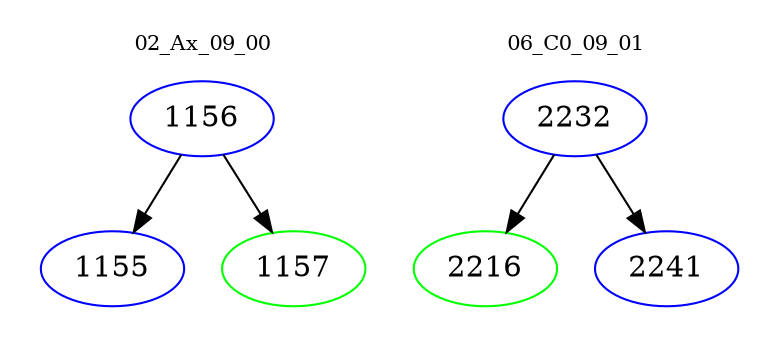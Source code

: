 digraph{
subgraph cluster_0 {
color = white
label = "02_Ax_09_00";
fontsize=10;
T0_1156 [label="1156", color="blue"]
T0_1156 -> T0_1155 [color="black"]
T0_1155 [label="1155", color="blue"]
T0_1156 -> T0_1157 [color="black"]
T0_1157 [label="1157", color="green"]
}
subgraph cluster_1 {
color = white
label = "06_C0_09_01";
fontsize=10;
T1_2232 [label="2232", color="blue"]
T1_2232 -> T1_2216 [color="black"]
T1_2216 [label="2216", color="green"]
T1_2232 -> T1_2241 [color="black"]
T1_2241 [label="2241", color="blue"]
}
}
